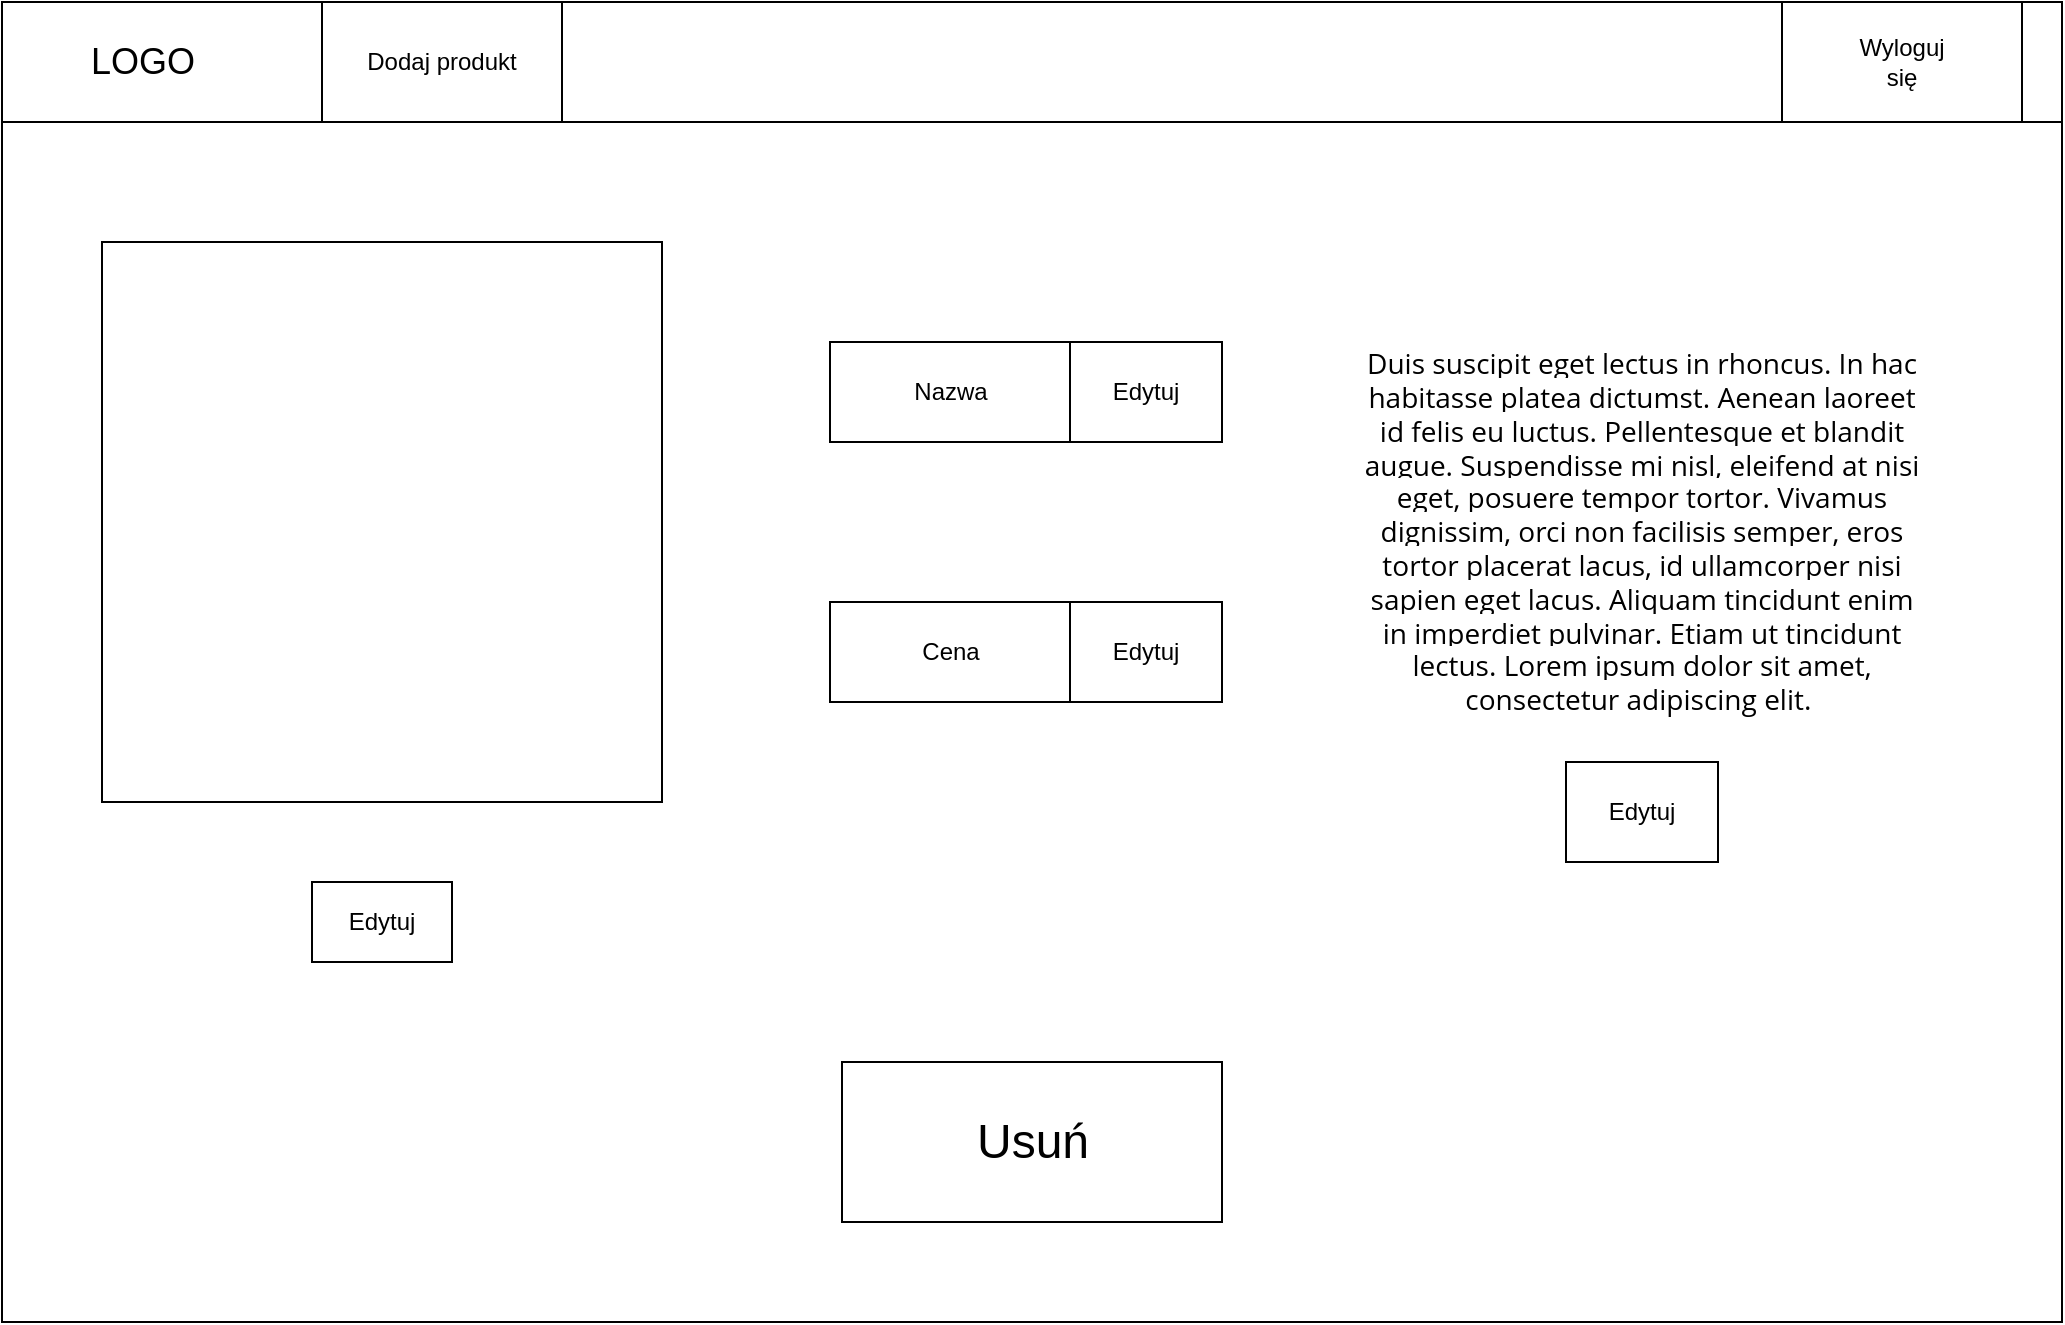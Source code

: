 <mxfile version="24.4.10" type="device">
  <diagram name="Strona-1" id="7Nc9Fe5_EzEad8RcRlG_">
    <mxGraphModel dx="1906" dy="919" grid="1" gridSize="10" guides="1" tooltips="1" connect="1" arrows="1" fold="1" page="1" pageScale="1" pageWidth="827" pageHeight="1169" math="0" shadow="0">
      <root>
        <mxCell id="0" />
        <mxCell id="1" parent="0" />
        <mxCell id="EGz877pSRtSNG6-1y6SV-1" value="" style="rounded=0;whiteSpace=wrap;html=1;" vertex="1" parent="1">
          <mxGeometry y="40" width="1030" height="60" as="geometry" />
        </mxCell>
        <mxCell id="EGz877pSRtSNG6-1y6SV-2" value="" style="rounded=0;whiteSpace=wrap;html=1;" vertex="1" parent="1">
          <mxGeometry x="160" y="40" width="120" height="60" as="geometry" />
        </mxCell>
        <mxCell id="EGz877pSRtSNG6-1y6SV-4" value="" style="rounded=0;whiteSpace=wrap;html=1;" vertex="1" parent="1">
          <mxGeometry x="890" y="40" width="120" height="60" as="geometry" />
        </mxCell>
        <mxCell id="EGz877pSRtSNG6-1y6SV-5" value="Wyloguj się" style="text;html=1;align=center;verticalAlign=middle;whiteSpace=wrap;rounded=0;" vertex="1" parent="1">
          <mxGeometry x="920" y="55" width="60" height="30" as="geometry" />
        </mxCell>
        <mxCell id="EGz877pSRtSNG6-1y6SV-6" value="" style="rounded=0;whiteSpace=wrap;html=1;" vertex="1" parent="1">
          <mxGeometry y="100" width="1030" height="600" as="geometry" />
        </mxCell>
        <mxCell id="EGz877pSRtSNG6-1y6SV-7" value="&lt;font style=&quot;font-size: 18px;&quot;&gt;LOGO&lt;/font&gt;" style="text;html=1;align=center;verticalAlign=middle;resizable=0;points=[];autosize=1;strokeColor=none;fillColor=none;" vertex="1" parent="1">
          <mxGeometry x="30" y="50" width="80" height="40" as="geometry" />
        </mxCell>
        <mxCell id="EGz877pSRtSNG6-1y6SV-8" value="" style="whiteSpace=wrap;html=1;aspect=fixed;" vertex="1" parent="1">
          <mxGeometry x="50" y="160" width="280" height="280" as="geometry" />
        </mxCell>
        <mxCell id="EGz877pSRtSNG6-1y6SV-10" value="&lt;span style=&quot;font-family: &amp;quot;Open Sans&amp;quot;, Arial, sans-serif; font-size: 14px; text-align: justify; background-color: rgb(255, 255, 255);&quot;&gt;Duis suscipit eget lectus in rhoncus. In hac habitasse platea dictumst. Aenean laoreet id felis eu luctus. Pellentesque et blandit augue. Suspendisse mi nisl, eleifend at nisi eget, posuere tempor tortor. Vivamus dignissim, orci non facilisis semper, eros tortor placerat lacus, id ullamcorper nisi sapien eget lacus. Aliquam tincidunt enim in imperdiet pulvinar. Etiam ut tincidunt lectus. Lorem ipsum dolor sit amet, consectetur adipiscing elit.&amp;nbsp;&lt;/span&gt;" style="text;html=1;align=center;verticalAlign=middle;whiteSpace=wrap;rounded=0;" vertex="1" parent="1">
          <mxGeometry x="680" y="215" width="280" height="180" as="geometry" />
        </mxCell>
        <mxCell id="EGz877pSRtSNG6-1y6SV-19" value="" style="rounded=0;whiteSpace=wrap;html=1;" vertex="1" parent="1">
          <mxGeometry x="414" y="340" width="120" height="50" as="geometry" />
        </mxCell>
        <mxCell id="EGz877pSRtSNG6-1y6SV-20" value="Cena" style="text;html=1;align=center;verticalAlign=middle;resizable=0;points=[];autosize=1;strokeColor=none;fillColor=none;" vertex="1" parent="1">
          <mxGeometry x="449" y="350" width="50" height="30" as="geometry" />
        </mxCell>
        <mxCell id="EGz877pSRtSNG6-1y6SV-21" value="Dodaj produkt" style="text;html=1;align=center;verticalAlign=middle;whiteSpace=wrap;rounded=0;" vertex="1" parent="1">
          <mxGeometry x="170" y="55" width="100" height="30" as="geometry" />
        </mxCell>
        <mxCell id="EGz877pSRtSNG6-1y6SV-25" value="" style="rounded=0;whiteSpace=wrap;html=1;" vertex="1" parent="1">
          <mxGeometry x="155" y="480" width="70" height="40" as="geometry" />
        </mxCell>
        <mxCell id="EGz877pSRtSNG6-1y6SV-26" value="Edytuj" style="text;html=1;align=center;verticalAlign=middle;whiteSpace=wrap;rounded=0;" vertex="1" parent="1">
          <mxGeometry x="160" y="485" width="60" height="30" as="geometry" />
        </mxCell>
        <mxCell id="EGz877pSRtSNG6-1y6SV-28" value="" style="rounded=0;whiteSpace=wrap;html=1;" vertex="1" parent="1">
          <mxGeometry x="534" y="340" width="76" height="50" as="geometry" />
        </mxCell>
        <mxCell id="EGz877pSRtSNG6-1y6SV-29" value="Edytuj" style="text;html=1;align=center;verticalAlign=middle;whiteSpace=wrap;rounded=0;" vertex="1" parent="1">
          <mxGeometry x="542" y="350" width="60" height="30" as="geometry" />
        </mxCell>
        <mxCell id="EGz877pSRtSNG6-1y6SV-34" value="" style="rounded=0;whiteSpace=wrap;html=1;" vertex="1" parent="1">
          <mxGeometry x="414" y="210" width="120" height="50" as="geometry" />
        </mxCell>
        <mxCell id="EGz877pSRtSNG6-1y6SV-35" value="Nazwa" style="text;html=1;align=center;verticalAlign=middle;resizable=0;points=[];autosize=1;strokeColor=none;fillColor=none;" vertex="1" parent="1">
          <mxGeometry x="444" y="220" width="60" height="30" as="geometry" />
        </mxCell>
        <mxCell id="EGz877pSRtSNG6-1y6SV-36" value="" style="rounded=0;whiteSpace=wrap;html=1;" vertex="1" parent="1">
          <mxGeometry x="534" y="210" width="76" height="50" as="geometry" />
        </mxCell>
        <mxCell id="EGz877pSRtSNG6-1y6SV-37" value="Edytuj" style="text;html=1;align=center;verticalAlign=middle;whiteSpace=wrap;rounded=0;" vertex="1" parent="1">
          <mxGeometry x="542" y="220" width="60" height="30" as="geometry" />
        </mxCell>
        <mxCell id="EGz877pSRtSNG6-1y6SV-38" value="" style="rounded=0;whiteSpace=wrap;html=1;" vertex="1" parent="1">
          <mxGeometry x="782" y="420" width="76" height="50" as="geometry" />
        </mxCell>
        <mxCell id="EGz877pSRtSNG6-1y6SV-39" value="Edytuj" style="text;html=1;align=center;verticalAlign=middle;whiteSpace=wrap;rounded=0;" vertex="1" parent="1">
          <mxGeometry x="790" y="430" width="60" height="30" as="geometry" />
        </mxCell>
        <mxCell id="EGz877pSRtSNG6-1y6SV-40" value="" style="rounded=0;whiteSpace=wrap;html=1;" vertex="1" parent="1">
          <mxGeometry x="420" y="570" width="190" height="80" as="geometry" />
        </mxCell>
        <mxCell id="EGz877pSRtSNG6-1y6SV-41" value="&lt;font style=&quot;font-size: 24px;&quot;&gt;Usuń&lt;/font&gt;" style="text;html=1;align=center;verticalAlign=middle;resizable=0;points=[];autosize=1;strokeColor=none;fillColor=none;" vertex="1" parent="1">
          <mxGeometry x="475" y="590" width="80" height="40" as="geometry" />
        </mxCell>
      </root>
    </mxGraphModel>
  </diagram>
</mxfile>
